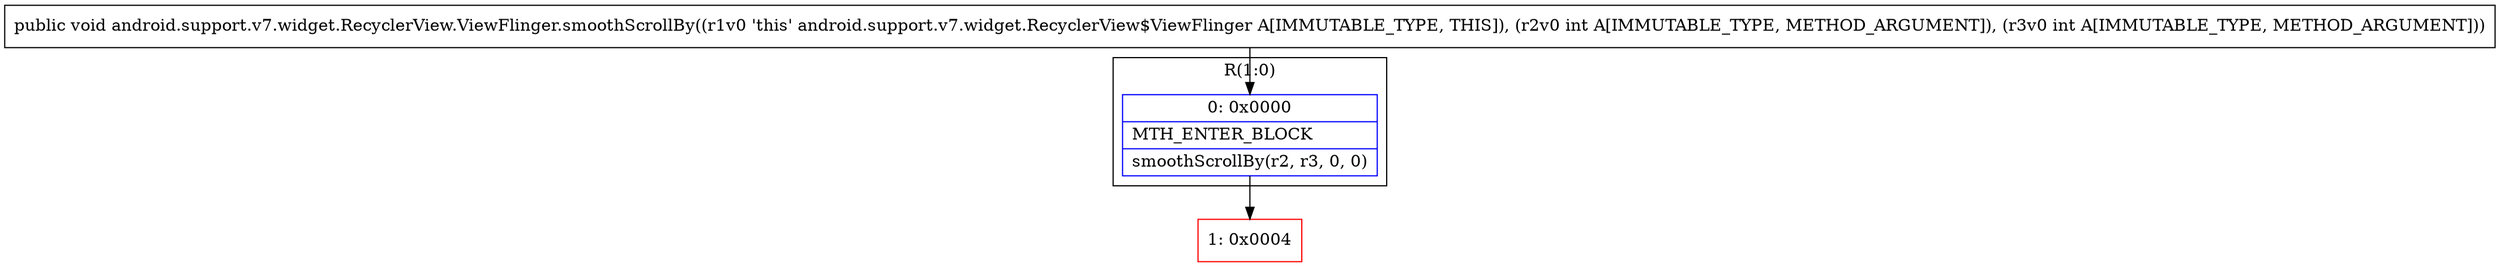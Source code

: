 digraph "CFG forandroid.support.v7.widget.RecyclerView.ViewFlinger.smoothScrollBy(II)V" {
subgraph cluster_Region_790119678 {
label = "R(1:0)";
node [shape=record,color=blue];
Node_0 [shape=record,label="{0\:\ 0x0000|MTH_ENTER_BLOCK\l|smoothScrollBy(r2, r3, 0, 0)\l}"];
}
Node_1 [shape=record,color=red,label="{1\:\ 0x0004}"];
MethodNode[shape=record,label="{public void android.support.v7.widget.RecyclerView.ViewFlinger.smoothScrollBy((r1v0 'this' android.support.v7.widget.RecyclerView$ViewFlinger A[IMMUTABLE_TYPE, THIS]), (r2v0 int A[IMMUTABLE_TYPE, METHOD_ARGUMENT]), (r3v0 int A[IMMUTABLE_TYPE, METHOD_ARGUMENT])) }"];
MethodNode -> Node_0;
Node_0 -> Node_1;
}

